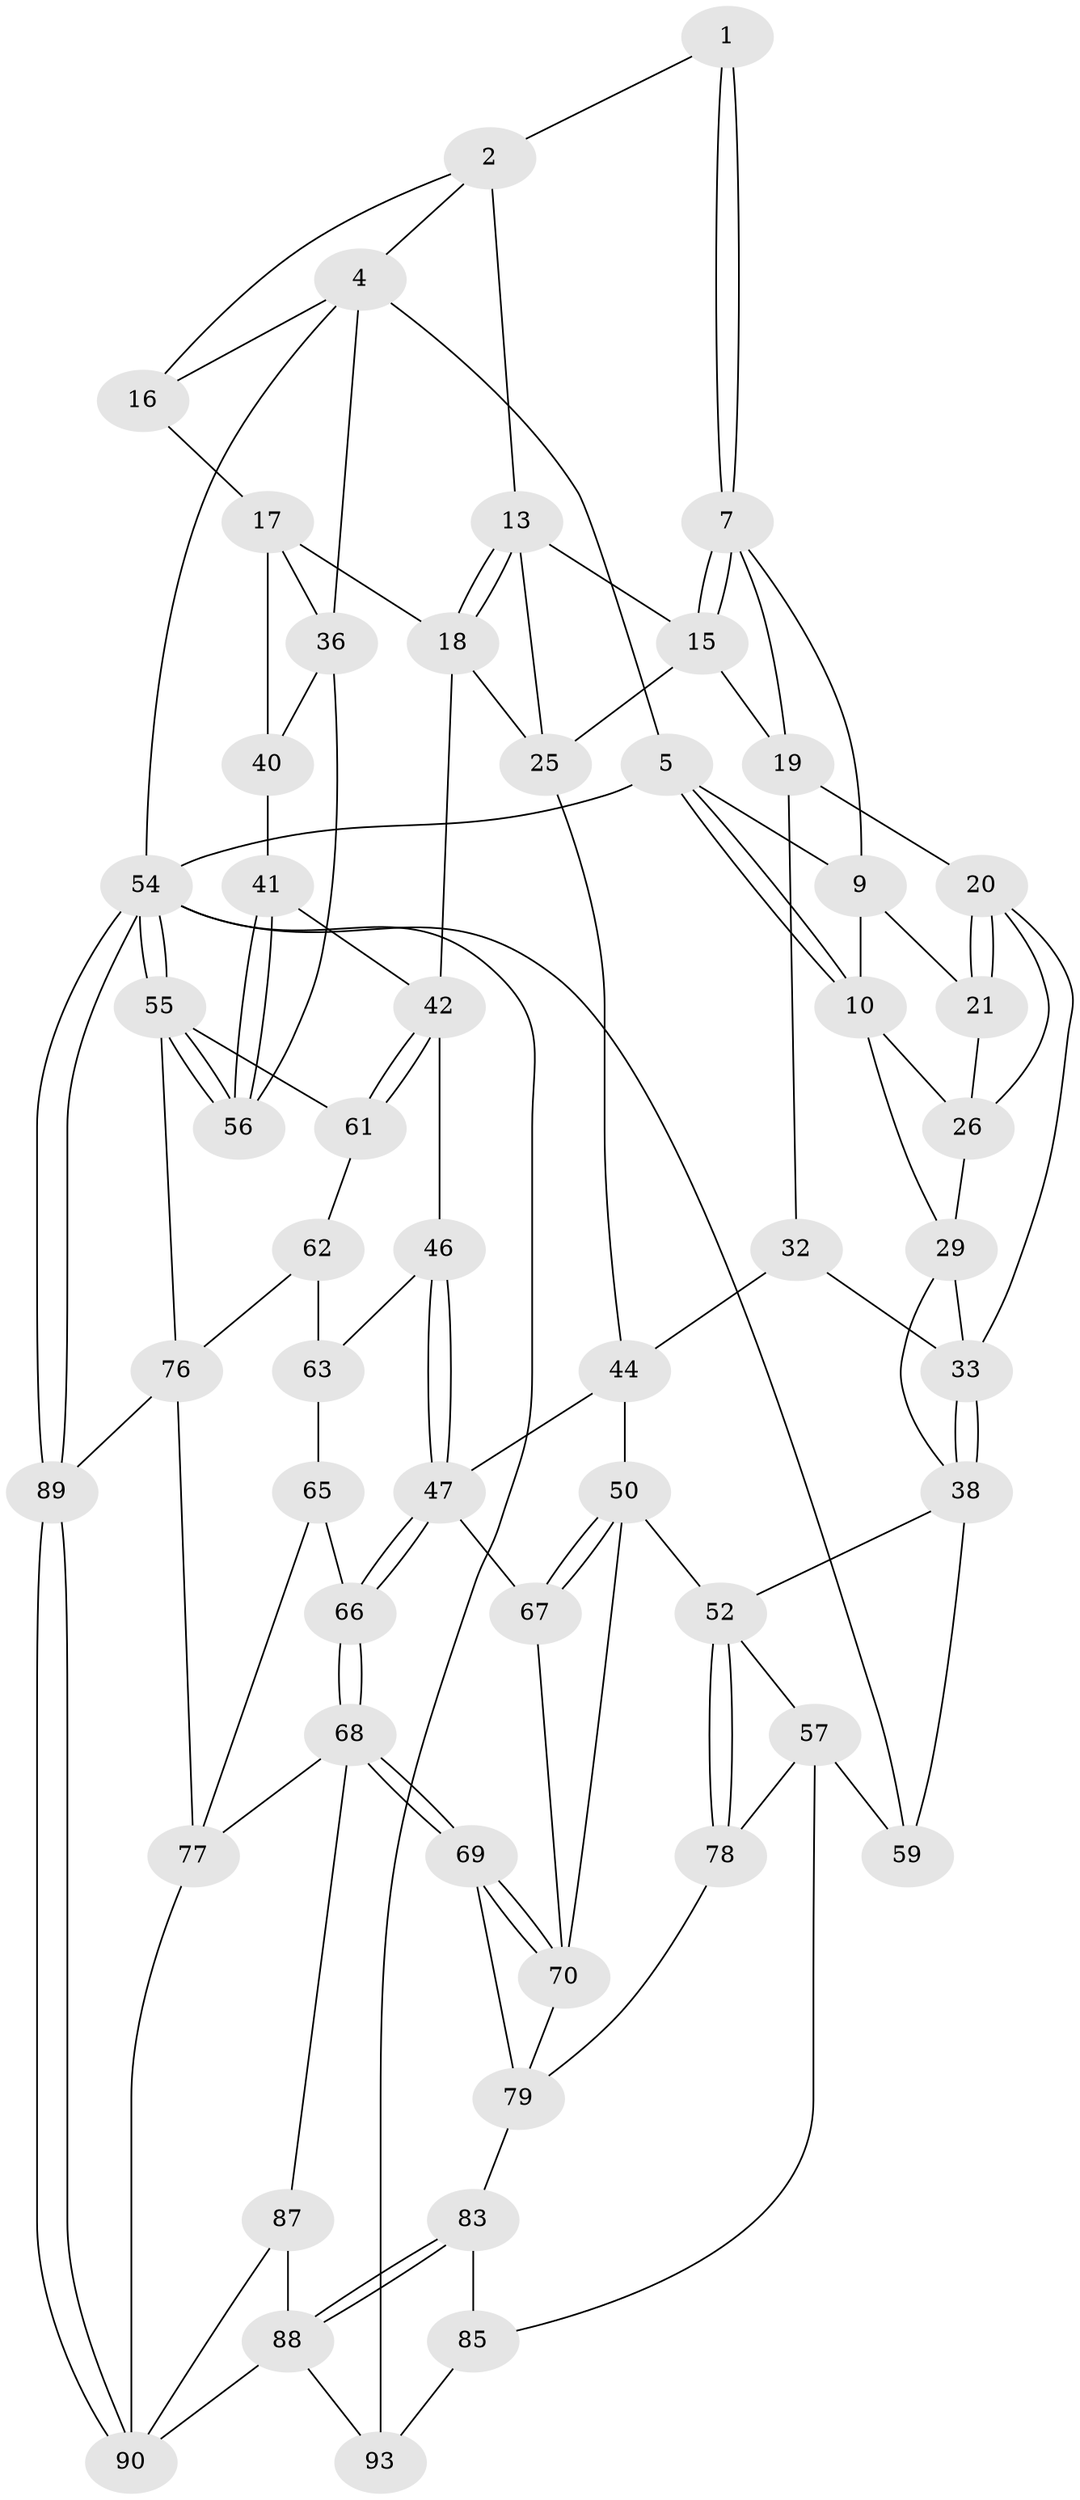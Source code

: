 // original degree distribution, {3: 0.02127659574468085, 4: 0.23404255319148937, 5: 0.5319148936170213, 6: 0.2127659574468085}
// Generated by graph-tools (version 1.1) at 2025/42/03/06/25 10:42:30]
// undirected, 55 vertices, 120 edges
graph export_dot {
graph [start="1"]
  node [color=gray90,style=filled];
  1 [pos="+0.31909986250478084+0"];
  2 [pos="+0.6171910272996295+0",super="+3"];
  4 [pos="+1+0",super="+35"];
  5 [pos="+0+0",super="+6"];
  7 [pos="+0.3012915312870608+0.08956275887749333",super="+8"];
  9 [pos="+0.1294266980424366+0.07955018541717988",super="+12"];
  10 [pos="+0+0.07151158052665947",super="+11"];
  13 [pos="+0.5428603312071356+0.02934994206712649",super="+14"];
  15 [pos="+0.3483865930840336+0.1588948921492635",super="+22"];
  16 [pos="+0.7825677663828143+0.18221173582240552"];
  17 [pos="+0.7623463153374862+0.2424615730460677",super="+37"];
  18 [pos="+0.6135889555021904+0.29492957770089634",super="+24"];
  19 [pos="+0.18238411401465177+0.21066918584330985",super="+23"];
  20 [pos="+0.17370736347897683+0.2118467534520229",super="+31"];
  21 [pos="+0.14497613965081488+0.1946309330569524"];
  25 [pos="+0.5304234976664534+0.32690504021911343",super="+27"];
  26 [pos="+0.046030861221744226+0.21568607653971875",super="+28"];
  29 [pos="+0+0.2885891820227219",super="+30"];
  32 [pos="+0.12181693700924037+0.3981951504825604"];
  33 [pos="+0.11004979975985417+0.3941076342464718",super="+34"];
  36 [pos="+1+0.2914788390543434",super="+49"];
  38 [pos="+0+0.4460885920619287",super="+39"];
  40 [pos="+0.8236904728303014+0.3915919458207257"];
  41 [pos="+0.8120370649891583+0.46252065190542757"];
  42 [pos="+0.7787963346916675+0.503881791261075",super="+43"];
  44 [pos="+0.3585998024451853+0.4095557999879759",super="+45"];
  46 [pos="+0.5524883652063749+0.5075533552602122"];
  47 [pos="+0.40519319482963184+0.5354776432913126",super="+48"];
  50 [pos="+0.19479855920104863+0.5357989069571344",super="+51"];
  52 [pos="+0.14917280627674537+0.6085176640326562",super="+53"];
  54 [pos="+1+1",super="+60"];
  55 [pos="+1+0.6747214491803525",super="+71"];
  56 [pos="+1+0.5777770669468925"];
  57 [pos="+0.05475396629680371+0.6926478860930017",super="+58"];
  59 [pos="+0+0.8300444214116705"];
  61 [pos="+0.7774309609995643+0.5143063786467512",super="+72"];
  62 [pos="+0.7701812221333897+0.5340077402503313",super="+74"];
  63 [pos="+0.69192701812935+0.6035470843086873",super="+64"];
  65 [pos="+0.5412467518319583+0.6122775870057277",super="+75"];
  66 [pos="+0.4408199174784876+0.6597182825497784"];
  67 [pos="+0.31801168452833767+0.5765722857437005"];
  68 [pos="+0.4079812777349908+0.7481385990101809",super="+82"];
  69 [pos="+0.37672781124393334+0.741134986370247"];
  70 [pos="+0.32016488430195705+0.6015809649376657",super="+73"];
  76 [pos="+0.7278893540930241+0.7913884331819844",super="+86"];
  77 [pos="+0.654636852962256+0.7511226547484903",super="+81"];
  78 [pos="+0.08508068819276206+0.6805886409072845"];
  79 [pos="+0.301187175951264+0.7465893310435094",super="+80"];
  83 [pos="+0.2108311728623852+0.8539884722720825",super="+84"];
  85 [pos="+0.06577819277982841+0.8616874952293471",super="+91"];
  87 [pos="+0.3421556530439835+0.9298471214404112"];
  88 [pos="+0.21087869219753114+0.8540468481813734",super="+92"];
  89 [pos="+0.948191186678735+1"];
  90 [pos="+0.6102887384355301+1",super="+94"];
  93 [pos="+0.12064150594143222+1"];
  1 -- 2;
  1 -- 7;
  1 -- 7;
  2 -- 13;
  2 -- 16;
  2 -- 4;
  4 -- 5;
  4 -- 54;
  4 -- 16;
  4 -- 36;
  5 -- 10;
  5 -- 10;
  5 -- 9;
  5 -- 54;
  7 -- 15;
  7 -- 15;
  7 -- 9;
  7 -- 19;
  9 -- 10;
  9 -- 21;
  10 -- 26;
  10 -- 29;
  13 -- 18;
  13 -- 18;
  13 -- 25;
  13 -- 15;
  15 -- 25;
  15 -- 19;
  16 -- 17;
  17 -- 18;
  17 -- 40;
  17 -- 36;
  18 -- 25;
  18 -- 42;
  19 -- 20;
  19 -- 32;
  20 -- 21;
  20 -- 21;
  20 -- 33;
  20 -- 26;
  21 -- 26;
  25 -- 44;
  26 -- 29;
  29 -- 33;
  29 -- 38;
  32 -- 33;
  32 -- 44;
  33 -- 38;
  33 -- 38;
  36 -- 40;
  36 -- 56;
  38 -- 59;
  38 -- 52;
  40 -- 41;
  41 -- 42;
  41 -- 56;
  41 -- 56;
  42 -- 61;
  42 -- 61;
  42 -- 46;
  44 -- 50;
  44 -- 47;
  46 -- 47;
  46 -- 47;
  46 -- 63;
  47 -- 66;
  47 -- 66;
  47 -- 67;
  50 -- 67;
  50 -- 67;
  50 -- 52;
  50 -- 70;
  52 -- 78;
  52 -- 78;
  52 -- 57;
  54 -- 55;
  54 -- 55;
  54 -- 89;
  54 -- 89;
  54 -- 59;
  54 -- 93;
  55 -- 56;
  55 -- 56;
  55 -- 61;
  55 -- 76;
  57 -- 78;
  57 -- 59;
  57 -- 85;
  61 -- 62 [weight=2];
  62 -- 63;
  62 -- 76;
  63 -- 65 [weight=2];
  65 -- 66;
  65 -- 77;
  66 -- 68;
  66 -- 68;
  67 -- 70;
  68 -- 69;
  68 -- 69;
  68 -- 87;
  68 -- 77;
  69 -- 70;
  69 -- 70;
  69 -- 79;
  70 -- 79;
  76 -- 77;
  76 -- 89;
  77 -- 90;
  78 -- 79;
  79 -- 83;
  83 -- 88;
  83 -- 88;
  83 -- 85 [weight=2];
  85 -- 93;
  87 -- 88;
  87 -- 90;
  88 -- 93;
  88 -- 90;
  89 -- 90;
  89 -- 90;
}
